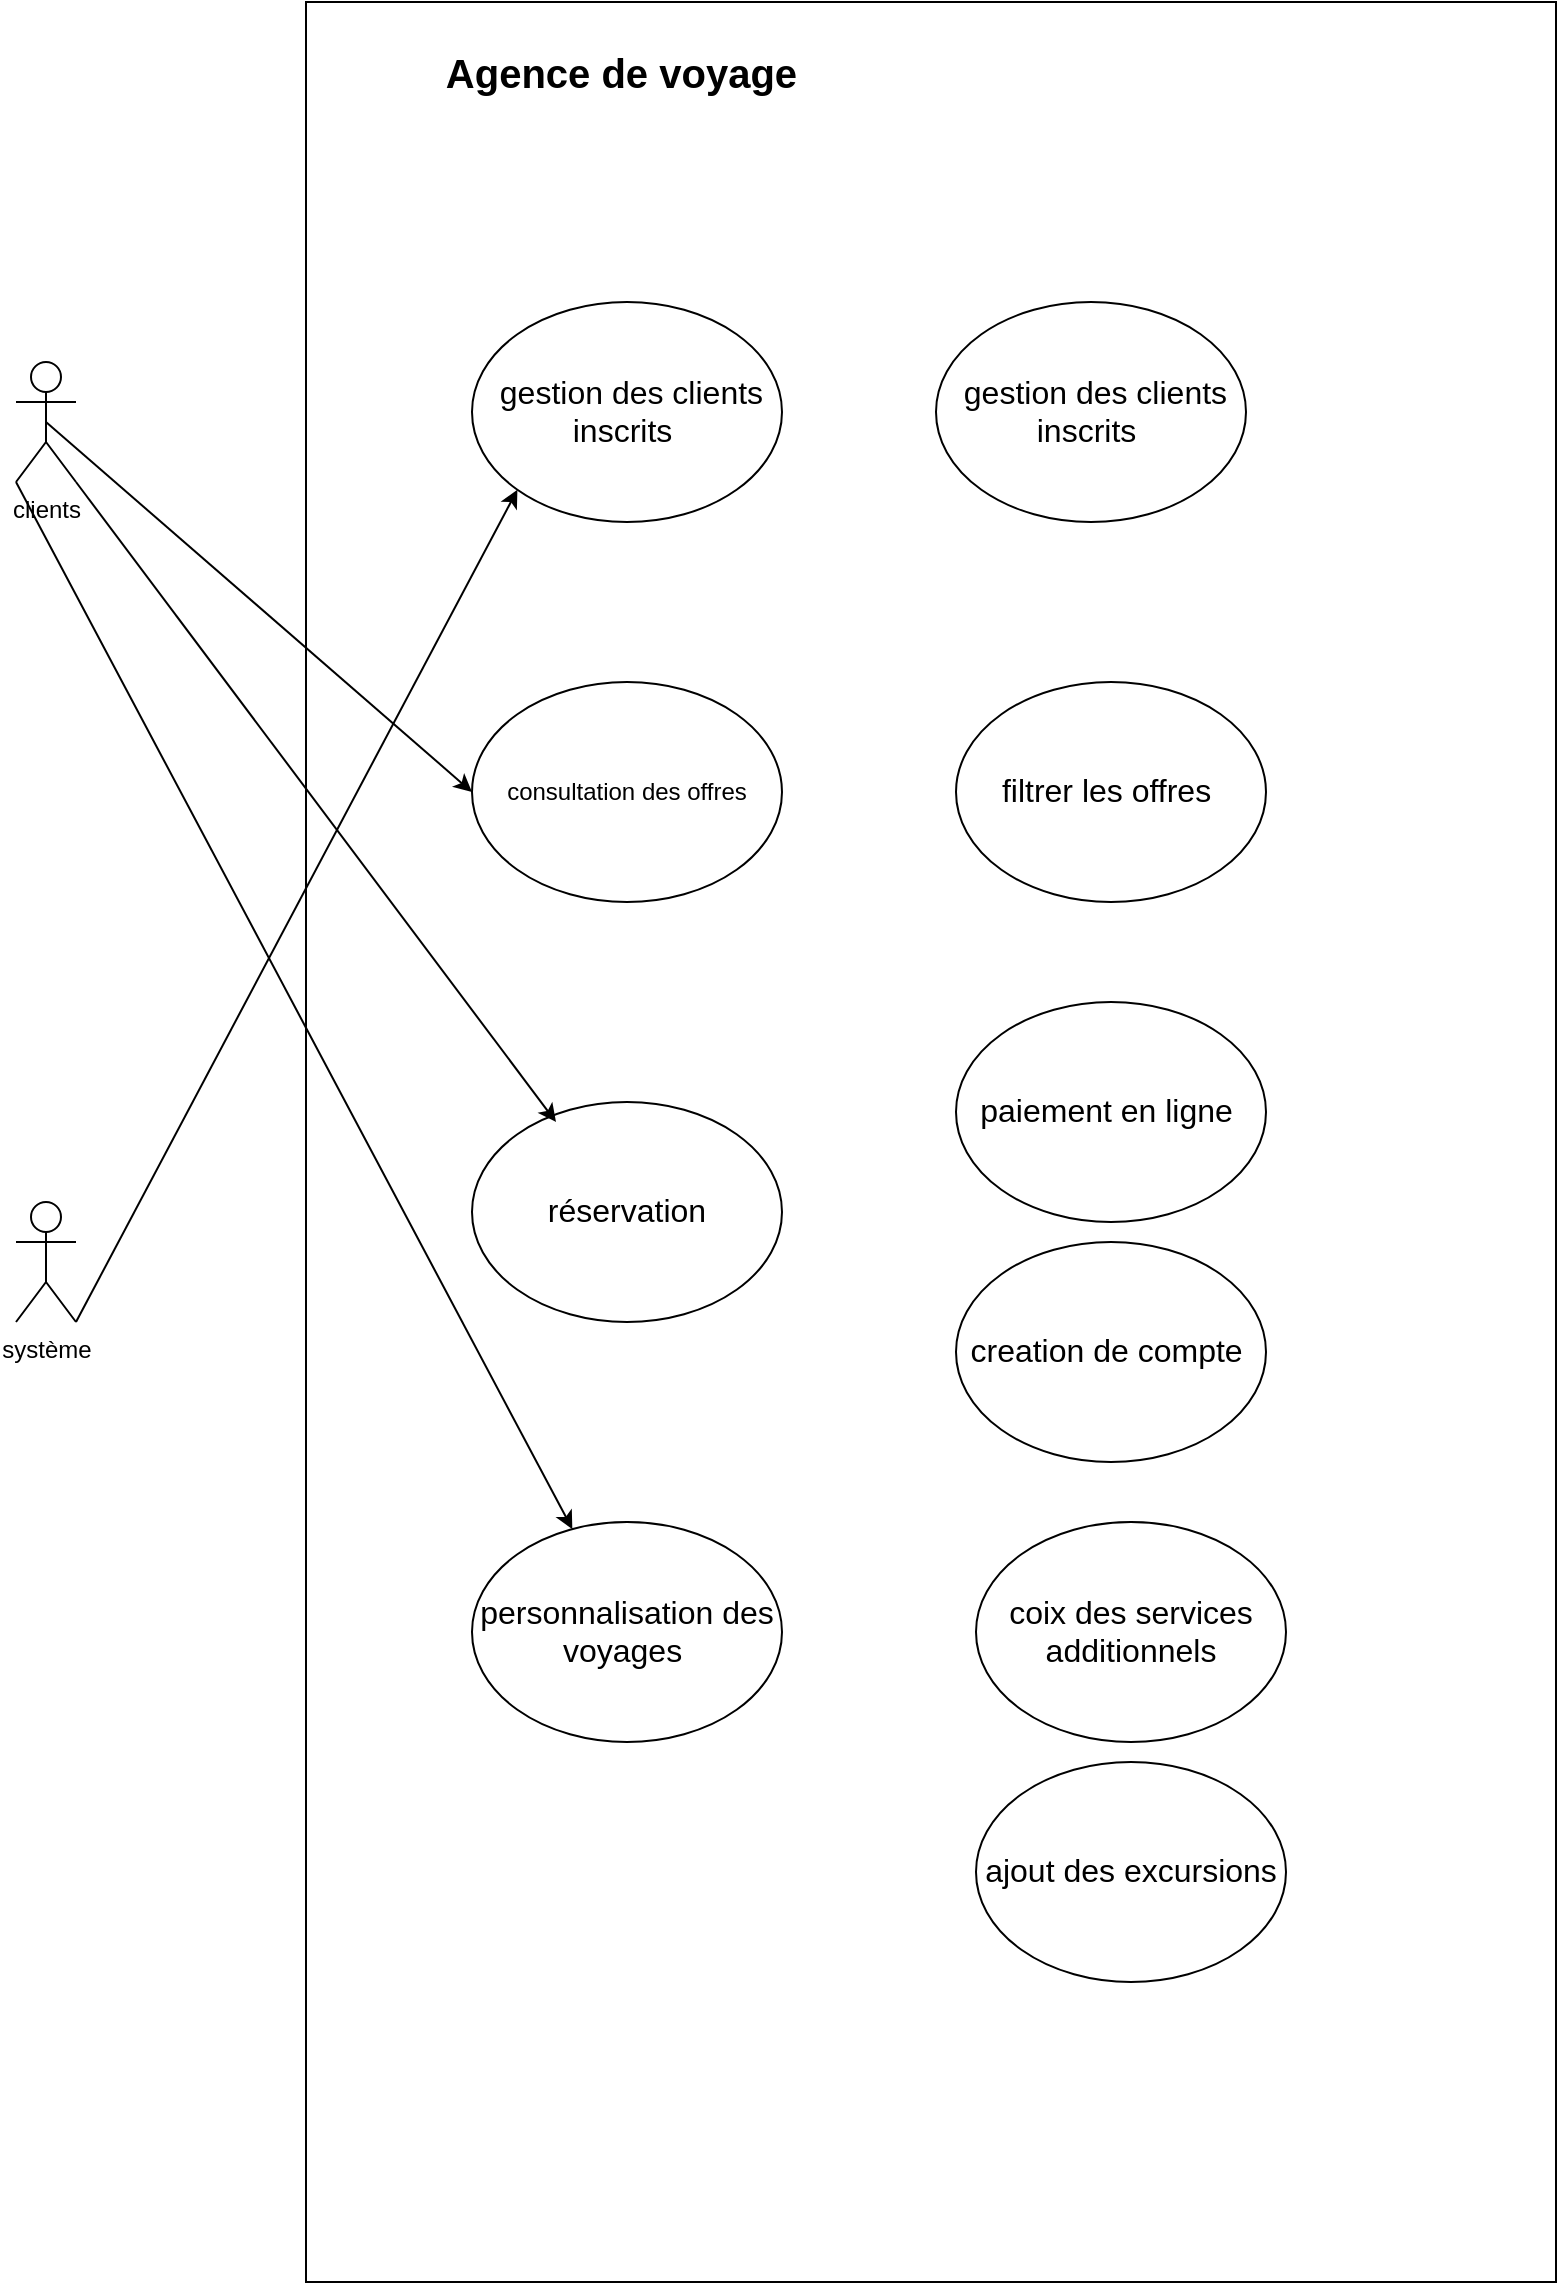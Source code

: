 <mxfile>
    <diagram id="cQFbkT8W87ExA1ZejMzS" name="Page-1">
        <mxGraphModel dx="1076" dy="1251" grid="1" gridSize="10" guides="1" tooltips="1" connect="1" arrows="1" fold="1" page="1" pageScale="1" pageWidth="850" pageHeight="1100" math="0" shadow="0">
            <root>
                <mxCell id="0"/>
                <mxCell id="1" parent="0"/>
                <mxCell id="4" value="" style="rounded=0;whiteSpace=wrap;html=1;" vertex="1" parent="1">
                    <mxGeometry x="265" y="80" width="625" height="1140" as="geometry"/>
                </mxCell>
                <mxCell id="5" value="&lt;b&gt;&lt;font style=&quot;font-size: 20px;&quot;&gt;Agence de voyage&amp;nbsp;&lt;/font&gt;&lt;/b&gt;" style="text;html=1;strokeColor=none;fillColor=none;align=center;verticalAlign=middle;whiteSpace=wrap;rounded=0;" vertex="1" parent="1">
                    <mxGeometry x="328" y="100" width="195" height="30" as="geometry"/>
                </mxCell>
                <mxCell id="6" value="clients" style="shape=umlActor;verticalLabelPosition=bottom;verticalAlign=top;html=1;outlineConnect=0;" vertex="1" parent="1">
                    <mxGeometry x="120" y="260" width="30" height="60" as="geometry"/>
                </mxCell>
                <mxCell id="7" value="système" style="shape=umlActor;verticalLabelPosition=bottom;verticalAlign=top;html=1;outlineConnect=0;" vertex="1" parent="1">
                    <mxGeometry x="120" y="680" width="30" height="60" as="geometry"/>
                </mxCell>
                <mxCell id="8" value="&lt;span style=&quot;font-size: 12pt; line-height: 115%; font-family: Aptos, sans-serif;&quot; lang=&quot;FR&quot;&gt;&amp;nbsp;gestion des clients inscrits&amp;nbsp;&lt;/span&gt;" style="ellipse;whiteSpace=wrap;html=1;" vertex="1" parent="1">
                    <mxGeometry x="348" y="230" width="155" height="110" as="geometry"/>
                </mxCell>
                <mxCell id="11" value="&lt;br&gt;&lt;span lang=&quot;FR&quot;&gt;&amp;nbsp; &amp;nbsp;&lt;br&gt;consultation des offres &lt;/span&gt;&lt;br&gt;&lt;br&gt;&lt;br&gt;" style="ellipse;whiteSpace=wrap;html=1;" vertex="1" parent="1">
                    <mxGeometry x="348" y="420" width="155" height="110" as="geometry"/>
                </mxCell>
                <mxCell id="12" value="&lt;span style=&quot;font-size: 12pt; line-height: 115%; font-family: Aptos, sans-serif;&quot; lang=&quot;FR&quot;&gt;réservation&lt;/span&gt;" style="ellipse;whiteSpace=wrap;html=1;" vertex="1" parent="1">
                    <mxGeometry x="348" y="630" width="155" height="110" as="geometry"/>
                </mxCell>
                <mxCell id="13" value="&lt;span style=&quot;font-size: 12pt; line-height: 115%; font-family: Aptos, sans-serif;&quot; lang=&quot;FR&quot;&gt;personnalisation des voyages&amp;nbsp;&lt;/span&gt;" style="ellipse;whiteSpace=wrap;html=1;" vertex="1" parent="1">
                    <mxGeometry x="348" y="840" width="155" height="110" as="geometry"/>
                </mxCell>
                <mxCell id="16" value="" style="endArrow=classic;html=1;fontSize=20;exitX=0.5;exitY=0.5;exitDx=0;exitDy=0;exitPerimeter=0;entryX=0;entryY=0.5;entryDx=0;entryDy=0;" edge="1" parent="1" source="6" target="11">
                    <mxGeometry width="50" height="50" relative="1" as="geometry">
                        <mxPoint x="310" y="620" as="sourcePoint"/>
                        <mxPoint x="360" y="580" as="targetPoint"/>
                        <Array as="points"/>
                    </mxGeometry>
                </mxCell>
                <mxCell id="21" value="" style="endArrow=classic;html=1;fontSize=20;exitX=1;exitY=1;exitDx=0;exitDy=0;exitPerimeter=0;" edge="1" parent="1" source="6">
                    <mxGeometry width="50" height="50" relative="1" as="geometry">
                        <mxPoint x="290" y="420" as="sourcePoint"/>
                        <mxPoint x="390" y="640" as="targetPoint"/>
                    </mxGeometry>
                </mxCell>
                <mxCell id="22" value="" style="endArrow=classic;html=1;fontSize=20;exitX=0;exitY=1;exitDx=0;exitDy=0;exitPerimeter=0;" edge="1" parent="1" source="6" target="13">
                    <mxGeometry width="50" height="50" relative="1" as="geometry">
                        <mxPoint x="290" y="700" as="sourcePoint"/>
                        <mxPoint x="340" y="650" as="targetPoint"/>
                    </mxGeometry>
                </mxCell>
                <mxCell id="23" value="" style="endArrow=classic;html=1;fontSize=20;exitX=1;exitY=1;exitDx=0;exitDy=0;exitPerimeter=0;entryX=0;entryY=1;entryDx=0;entryDy=0;" edge="1" parent="1" source="7" target="8">
                    <mxGeometry width="50" height="50" relative="1" as="geometry">
                        <mxPoint x="470" y="750" as="sourcePoint"/>
                        <mxPoint x="520" y="700" as="targetPoint"/>
                        <Array as="points"/>
                    </mxGeometry>
                </mxCell>
                <mxCell id="24" value="&lt;span style=&quot;font-size: 12pt; line-height: 115%; font-family: Aptos, sans-serif;&quot; lang=&quot;FR&quot;&gt;&amp;nbsp;gestion des clients inscrits&amp;nbsp;&lt;/span&gt;" style="ellipse;whiteSpace=wrap;html=1;" vertex="1" parent="1">
                    <mxGeometry x="580" y="230" width="155" height="110" as="geometry"/>
                </mxCell>
                <mxCell id="25" value="&lt;span style=&quot;font-size: 12pt; line-height: 115%; font-family: Aptos, sans-serif;&quot; lang=&quot;FR&quot;&gt;filtrer les offres&amp;nbsp;&lt;/span&gt;" style="ellipse;whiteSpace=wrap;html=1;" vertex="1" parent="1">
                    <mxGeometry x="590" y="420" width="155" height="110" as="geometry"/>
                </mxCell>
                <mxCell id="26" value="&lt;span style=&quot;font-size: 12pt; line-height: 115%; font-family: Aptos, sans-serif;&quot; lang=&quot;FR&quot;&gt;paiement en ligne&amp;nbsp;&lt;/span&gt;" style="ellipse;whiteSpace=wrap;html=1;" vertex="1" parent="1">
                    <mxGeometry x="590" y="580" width="155" height="110" as="geometry"/>
                </mxCell>
                <mxCell id="27" value="&lt;span style=&quot;font-size: 12pt; line-height: 115%; font-family: Aptos, sans-serif;&quot; lang=&quot;FR&quot;&gt;creation de compte&amp;nbsp;&lt;/span&gt;" style="ellipse;whiteSpace=wrap;html=1;" vertex="1" parent="1">
                    <mxGeometry x="590" y="700" width="155" height="110" as="geometry"/>
                </mxCell>
                <mxCell id="28" value="&lt;span style=&quot;font-size: 12pt; line-height: 115%; font-family: Aptos, sans-serif;&quot; lang=&quot;FR&quot;&gt;coix des services additionnels&lt;/span&gt;" style="ellipse;whiteSpace=wrap;html=1;" vertex="1" parent="1">
                    <mxGeometry x="600" y="840" width="155" height="110" as="geometry"/>
                </mxCell>
                <mxCell id="29" value="&lt;span style=&quot;font-size: 12pt; line-height: 115%; font-family: Aptos, sans-serif;&quot; lang=&quot;FR&quot;&gt;ajout des excursions&lt;/span&gt;" style="ellipse;whiteSpace=wrap;html=1;" vertex="1" parent="1">
                    <mxGeometry x="600" y="960" width="155" height="110" as="geometry"/>
                </mxCell>
            </root>
        </mxGraphModel>
    </diagram>
</mxfile>